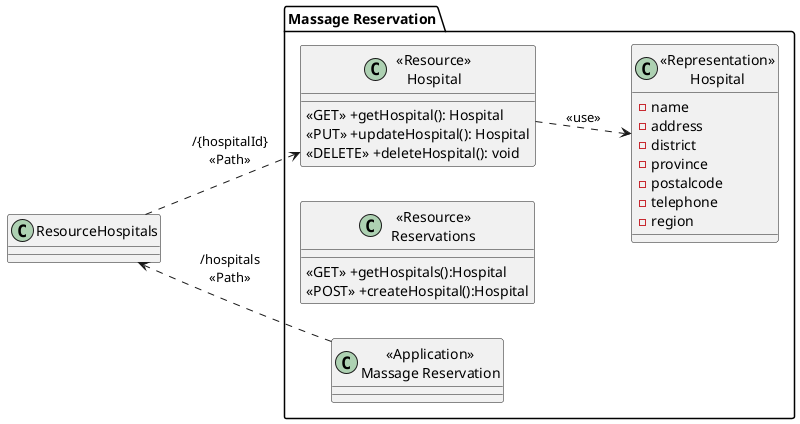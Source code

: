 @startuml
left to right direction
package "Massage Reservation"{
    class "<<Application>>\nMassage Reservation" as MassageReservationService{}

    class "<<Resource>>\nReservations" as ResourceReservations{
        <<GET>> +getHospitals():Hospital
        <<POST>> +createHospital():Hospital
    }

    class "<<Resource>>\nHospital" as ResourceHospital {
        <<GET>> +getHospital(): Hospital
        <<PUT>> +updateHospital(): Hospital
        <<DELETE>> +deleteHospital(): void
    }

    class "<<Representation>>\nHospital" as RepresentationHospital {
        -name
        -address
        -district
        -province
        -postalcode
        -telephone
        -region
    }

}

MassageReservationService ..> ResourceHospitals:"/hospitals\n<<Path>>"
ResourceHospitals ..> ResourceHospital: "/{hospitalId}\n<<Path>>"
ResourceHospital ..> RepresentationHospital: "<<use>>"

@enduml